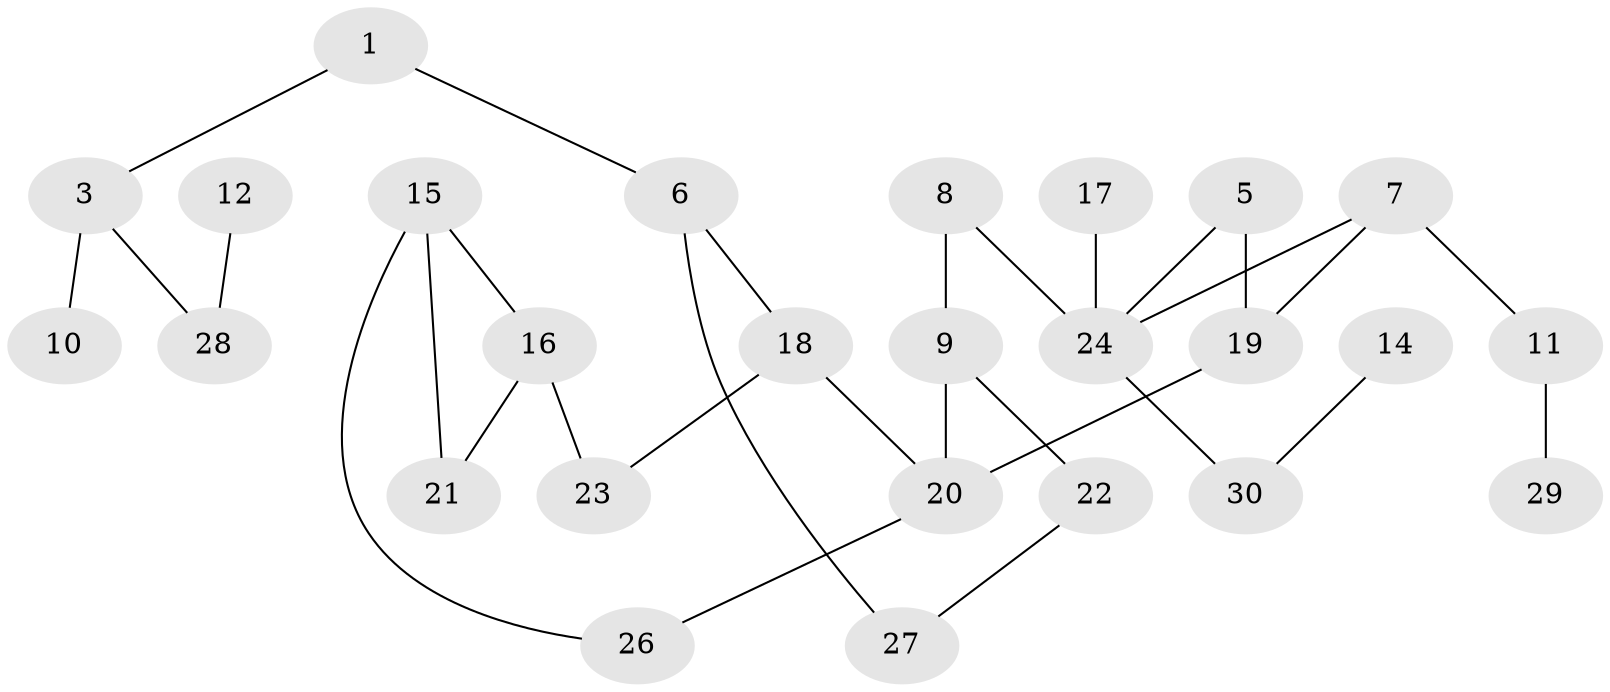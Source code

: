 // original degree distribution, {2: 0.36666666666666664, 6: 0.03333333333333333, 3: 0.15, 1: 0.26666666666666666, 0: 0.06666666666666667, 4: 0.06666666666666667, 5: 0.03333333333333333, 7: 0.016666666666666666}
// Generated by graph-tools (version 1.1) at 2025/00/03/09/25 03:00:49]
// undirected, 26 vertices, 30 edges
graph export_dot {
graph [start="1"]
  node [color=gray90,style=filled];
  1;
  3;
  5;
  6;
  7;
  8;
  9;
  10;
  11;
  12;
  14;
  15;
  16;
  17;
  18;
  19;
  20;
  21;
  22;
  23;
  24;
  26;
  27;
  28;
  29;
  30;
  1 -- 3 [weight=1.0];
  1 -- 6 [weight=1.0];
  3 -- 10 [weight=1.0];
  3 -- 28 [weight=1.0];
  5 -- 19 [weight=1.0];
  5 -- 24 [weight=1.0];
  6 -- 18 [weight=1.0];
  6 -- 27 [weight=1.0];
  7 -- 11 [weight=1.0];
  7 -- 19 [weight=1.0];
  7 -- 24 [weight=1.0];
  8 -- 9 [weight=1.0];
  8 -- 24 [weight=1.0];
  9 -- 20 [weight=2.0];
  9 -- 22 [weight=1.0];
  11 -- 29 [weight=1.0];
  12 -- 28 [weight=1.0];
  14 -- 30 [weight=1.0];
  15 -- 16 [weight=1.0];
  15 -- 21 [weight=1.0];
  15 -- 26 [weight=1.0];
  16 -- 21 [weight=1.0];
  16 -- 23 [weight=1.0];
  17 -- 24 [weight=1.0];
  18 -- 20 [weight=1.0];
  18 -- 23 [weight=1.0];
  19 -- 20 [weight=4.0];
  20 -- 26 [weight=1.0];
  22 -- 27 [weight=1.0];
  24 -- 30 [weight=2.0];
}
